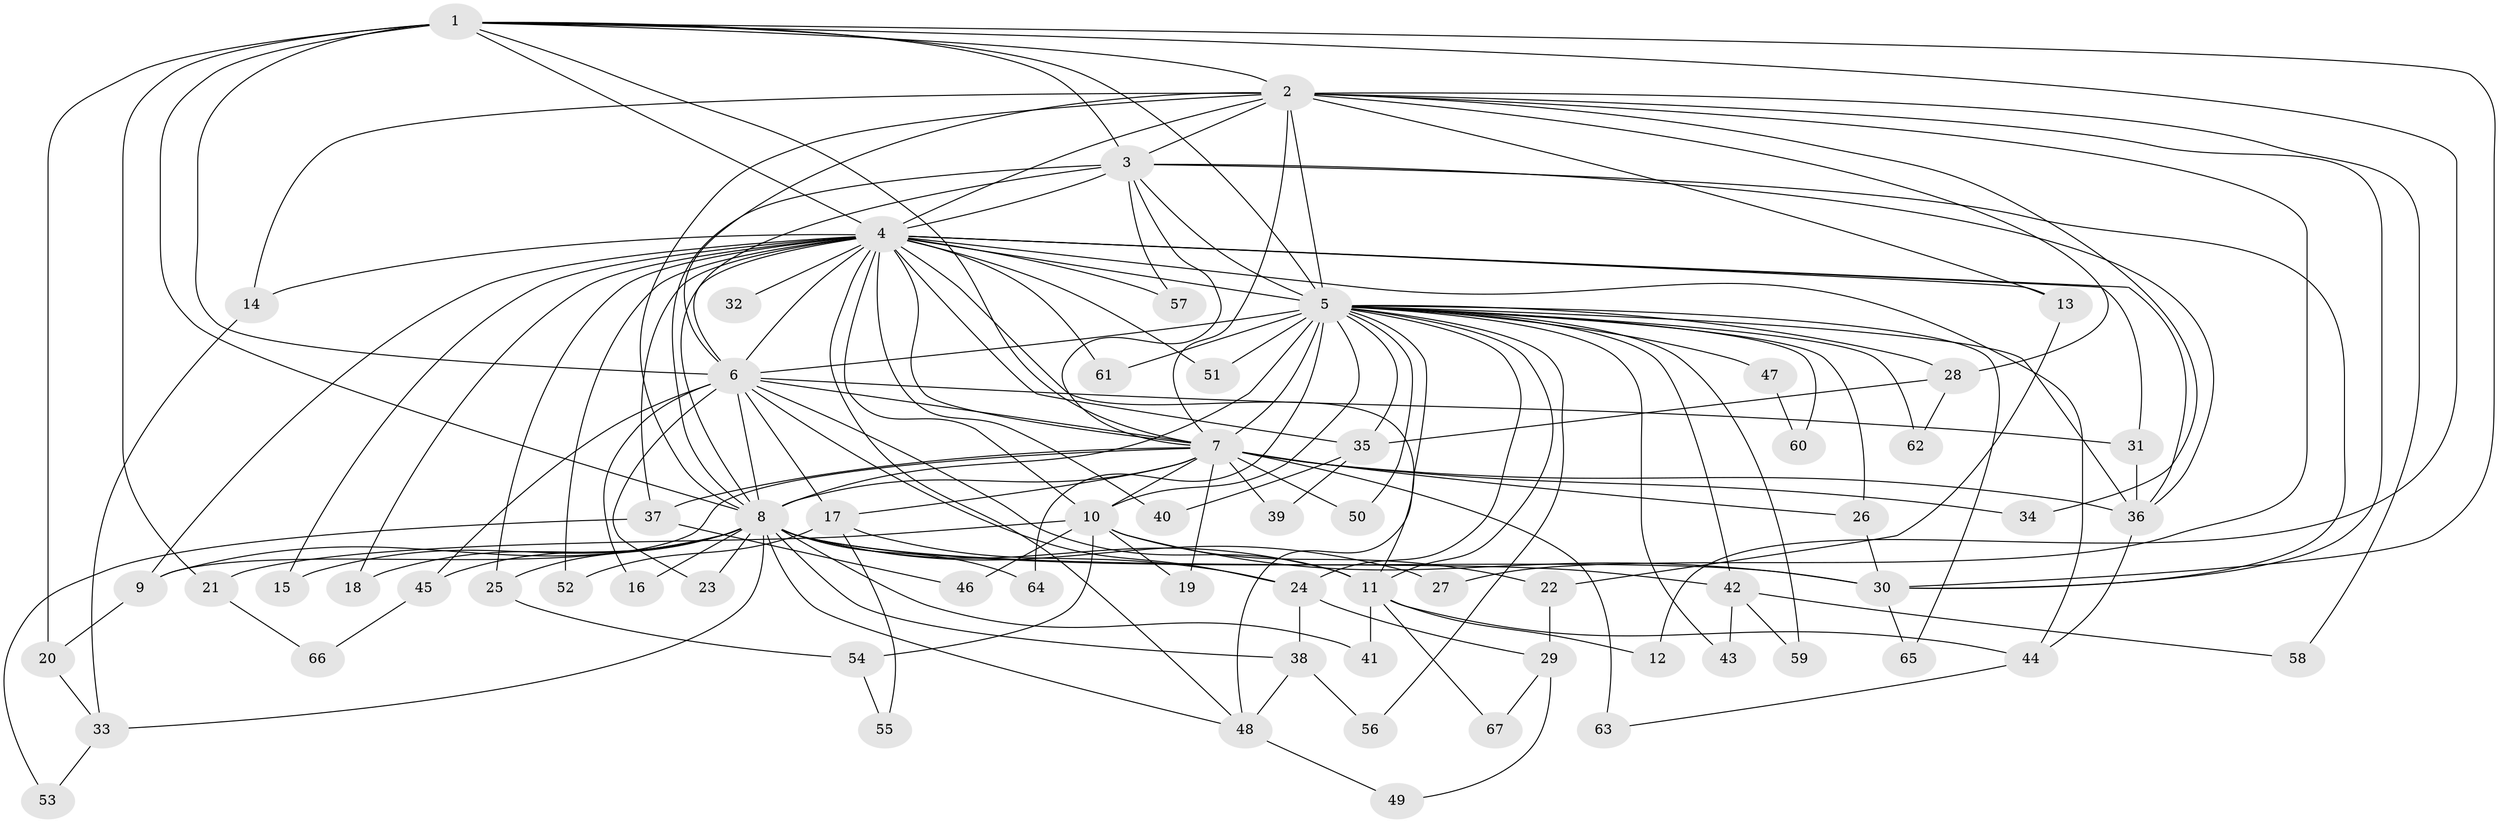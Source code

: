// original degree distribution, {15: 0.009174311926605505, 18: 0.01834862385321101, 13: 0.009174311926605505, 23: 0.009174311926605505, 28: 0.009174311926605505, 21: 0.01834862385321101, 24: 0.009174311926605505, 32: 0.009174311926605505, 4: 0.10091743119266056, 10: 0.009174311926605505, 7: 0.009174311926605505, 2: 0.5412844036697247, 3: 0.1926605504587156, 5: 0.045871559633027525, 6: 0.009174311926605505}
// Generated by graph-tools (version 1.1) at 2025/49/03/04/25 22:49:21]
// undirected, 67 vertices, 161 edges
graph export_dot {
  node [color=gray90,style=filled];
  1;
  2;
  3;
  4;
  5;
  6;
  7;
  8;
  9;
  10;
  11;
  12;
  13;
  14;
  15;
  16;
  17;
  18;
  19;
  20;
  21;
  22;
  23;
  24;
  25;
  26;
  27;
  28;
  29;
  30;
  31;
  32;
  33;
  34;
  35;
  36;
  37;
  38;
  39;
  40;
  41;
  42;
  43;
  44;
  45;
  46;
  47;
  48;
  49;
  50;
  51;
  52;
  53;
  54;
  55;
  56;
  57;
  58;
  59;
  60;
  61;
  62;
  63;
  64;
  65;
  66;
  67;
  1 -- 2 [weight=1.0];
  1 -- 3 [weight=1.0];
  1 -- 4 [weight=3.0];
  1 -- 5 [weight=2.0];
  1 -- 6 [weight=2.0];
  1 -- 7 [weight=1.0];
  1 -- 8 [weight=2.0];
  1 -- 12 [weight=1.0];
  1 -- 20 [weight=1.0];
  1 -- 21 [weight=1.0];
  1 -- 30 [weight=1.0];
  2 -- 3 [weight=1.0];
  2 -- 4 [weight=2.0];
  2 -- 5 [weight=2.0];
  2 -- 6 [weight=2.0];
  2 -- 7 [weight=1.0];
  2 -- 8 [weight=2.0];
  2 -- 13 [weight=1.0];
  2 -- 14 [weight=1.0];
  2 -- 27 [weight=1.0];
  2 -- 28 [weight=1.0];
  2 -- 30 [weight=1.0];
  2 -- 34 [weight=1.0];
  2 -- 58 [weight=1.0];
  3 -- 4 [weight=2.0];
  3 -- 5 [weight=1.0];
  3 -- 6 [weight=3.0];
  3 -- 7 [weight=1.0];
  3 -- 8 [weight=1.0];
  3 -- 30 [weight=1.0];
  3 -- 36 [weight=1.0];
  3 -- 57 [weight=1.0];
  4 -- 5 [weight=3.0];
  4 -- 6 [weight=4.0];
  4 -- 7 [weight=2.0];
  4 -- 8 [weight=2.0];
  4 -- 9 [weight=1.0];
  4 -- 10 [weight=1.0];
  4 -- 11 [weight=1.0];
  4 -- 13 [weight=1.0];
  4 -- 14 [weight=1.0];
  4 -- 15 [weight=1.0];
  4 -- 18 [weight=1.0];
  4 -- 25 [weight=1.0];
  4 -- 31 [weight=1.0];
  4 -- 32 [weight=2.0];
  4 -- 35 [weight=2.0];
  4 -- 36 [weight=1.0];
  4 -- 37 [weight=1.0];
  4 -- 40 [weight=1.0];
  4 -- 44 [weight=1.0];
  4 -- 48 [weight=1.0];
  4 -- 51 [weight=1.0];
  4 -- 52 [weight=1.0];
  4 -- 57 [weight=1.0];
  4 -- 61 [weight=1.0];
  5 -- 6 [weight=12.0];
  5 -- 7 [weight=2.0];
  5 -- 8 [weight=3.0];
  5 -- 10 [weight=1.0];
  5 -- 11 [weight=1.0];
  5 -- 24 [weight=1.0];
  5 -- 26 [weight=1.0];
  5 -- 28 [weight=1.0];
  5 -- 35 [weight=1.0];
  5 -- 36 [weight=1.0];
  5 -- 42 [weight=1.0];
  5 -- 43 [weight=1.0];
  5 -- 47 [weight=1.0];
  5 -- 48 [weight=2.0];
  5 -- 50 [weight=1.0];
  5 -- 51 [weight=1.0];
  5 -- 56 [weight=1.0];
  5 -- 59 [weight=1.0];
  5 -- 60 [weight=1.0];
  5 -- 61 [weight=1.0];
  5 -- 62 [weight=1.0];
  5 -- 64 [weight=1.0];
  5 -- 65 [weight=1.0];
  6 -- 7 [weight=2.0];
  6 -- 8 [weight=2.0];
  6 -- 11 [weight=2.0];
  6 -- 16 [weight=1.0];
  6 -- 17 [weight=1.0];
  6 -- 23 [weight=1.0];
  6 -- 24 [weight=1.0];
  6 -- 31 [weight=1.0];
  6 -- 45 [weight=1.0];
  7 -- 8 [weight=2.0];
  7 -- 9 [weight=1.0];
  7 -- 10 [weight=1.0];
  7 -- 17 [weight=1.0];
  7 -- 19 [weight=1.0];
  7 -- 26 [weight=1.0];
  7 -- 34 [weight=1.0];
  7 -- 36 [weight=2.0];
  7 -- 37 [weight=1.0];
  7 -- 39 [weight=1.0];
  7 -- 50 [weight=1.0];
  7 -- 63 [weight=1.0];
  8 -- 9 [weight=1.0];
  8 -- 11 [weight=1.0];
  8 -- 15 [weight=1.0];
  8 -- 16 [weight=1.0];
  8 -- 18 [weight=2.0];
  8 -- 23 [weight=1.0];
  8 -- 25 [weight=1.0];
  8 -- 27 [weight=1.0];
  8 -- 30 [weight=1.0];
  8 -- 33 [weight=2.0];
  8 -- 38 [weight=1.0];
  8 -- 41 [weight=1.0];
  8 -- 42 [weight=1.0];
  8 -- 45 [weight=1.0];
  8 -- 48 [weight=1.0];
  8 -- 64 [weight=1.0];
  9 -- 20 [weight=1.0];
  10 -- 19 [weight=1.0];
  10 -- 21 [weight=1.0];
  10 -- 22 [weight=1.0];
  10 -- 30 [weight=1.0];
  10 -- 46 [weight=1.0];
  10 -- 54 [weight=1.0];
  11 -- 12 [weight=1.0];
  11 -- 41 [weight=1.0];
  11 -- 44 [weight=1.0];
  11 -- 67 [weight=1.0];
  13 -- 22 [weight=1.0];
  14 -- 33 [weight=1.0];
  17 -- 24 [weight=1.0];
  17 -- 52 [weight=1.0];
  17 -- 55 [weight=1.0];
  20 -- 33 [weight=1.0];
  21 -- 66 [weight=1.0];
  22 -- 29 [weight=1.0];
  24 -- 29 [weight=1.0];
  24 -- 38 [weight=1.0];
  25 -- 54 [weight=1.0];
  26 -- 30 [weight=1.0];
  28 -- 35 [weight=1.0];
  28 -- 62 [weight=1.0];
  29 -- 49 [weight=1.0];
  29 -- 67 [weight=1.0];
  30 -- 65 [weight=1.0];
  31 -- 36 [weight=1.0];
  33 -- 53 [weight=1.0];
  35 -- 39 [weight=1.0];
  35 -- 40 [weight=1.0];
  36 -- 44 [weight=1.0];
  37 -- 46 [weight=1.0];
  37 -- 53 [weight=1.0];
  38 -- 48 [weight=1.0];
  38 -- 56 [weight=1.0];
  42 -- 43 [weight=1.0];
  42 -- 58 [weight=1.0];
  42 -- 59 [weight=1.0];
  44 -- 63 [weight=1.0];
  45 -- 66 [weight=1.0];
  47 -- 60 [weight=1.0];
  48 -- 49 [weight=1.0];
  54 -- 55 [weight=1.0];
}
